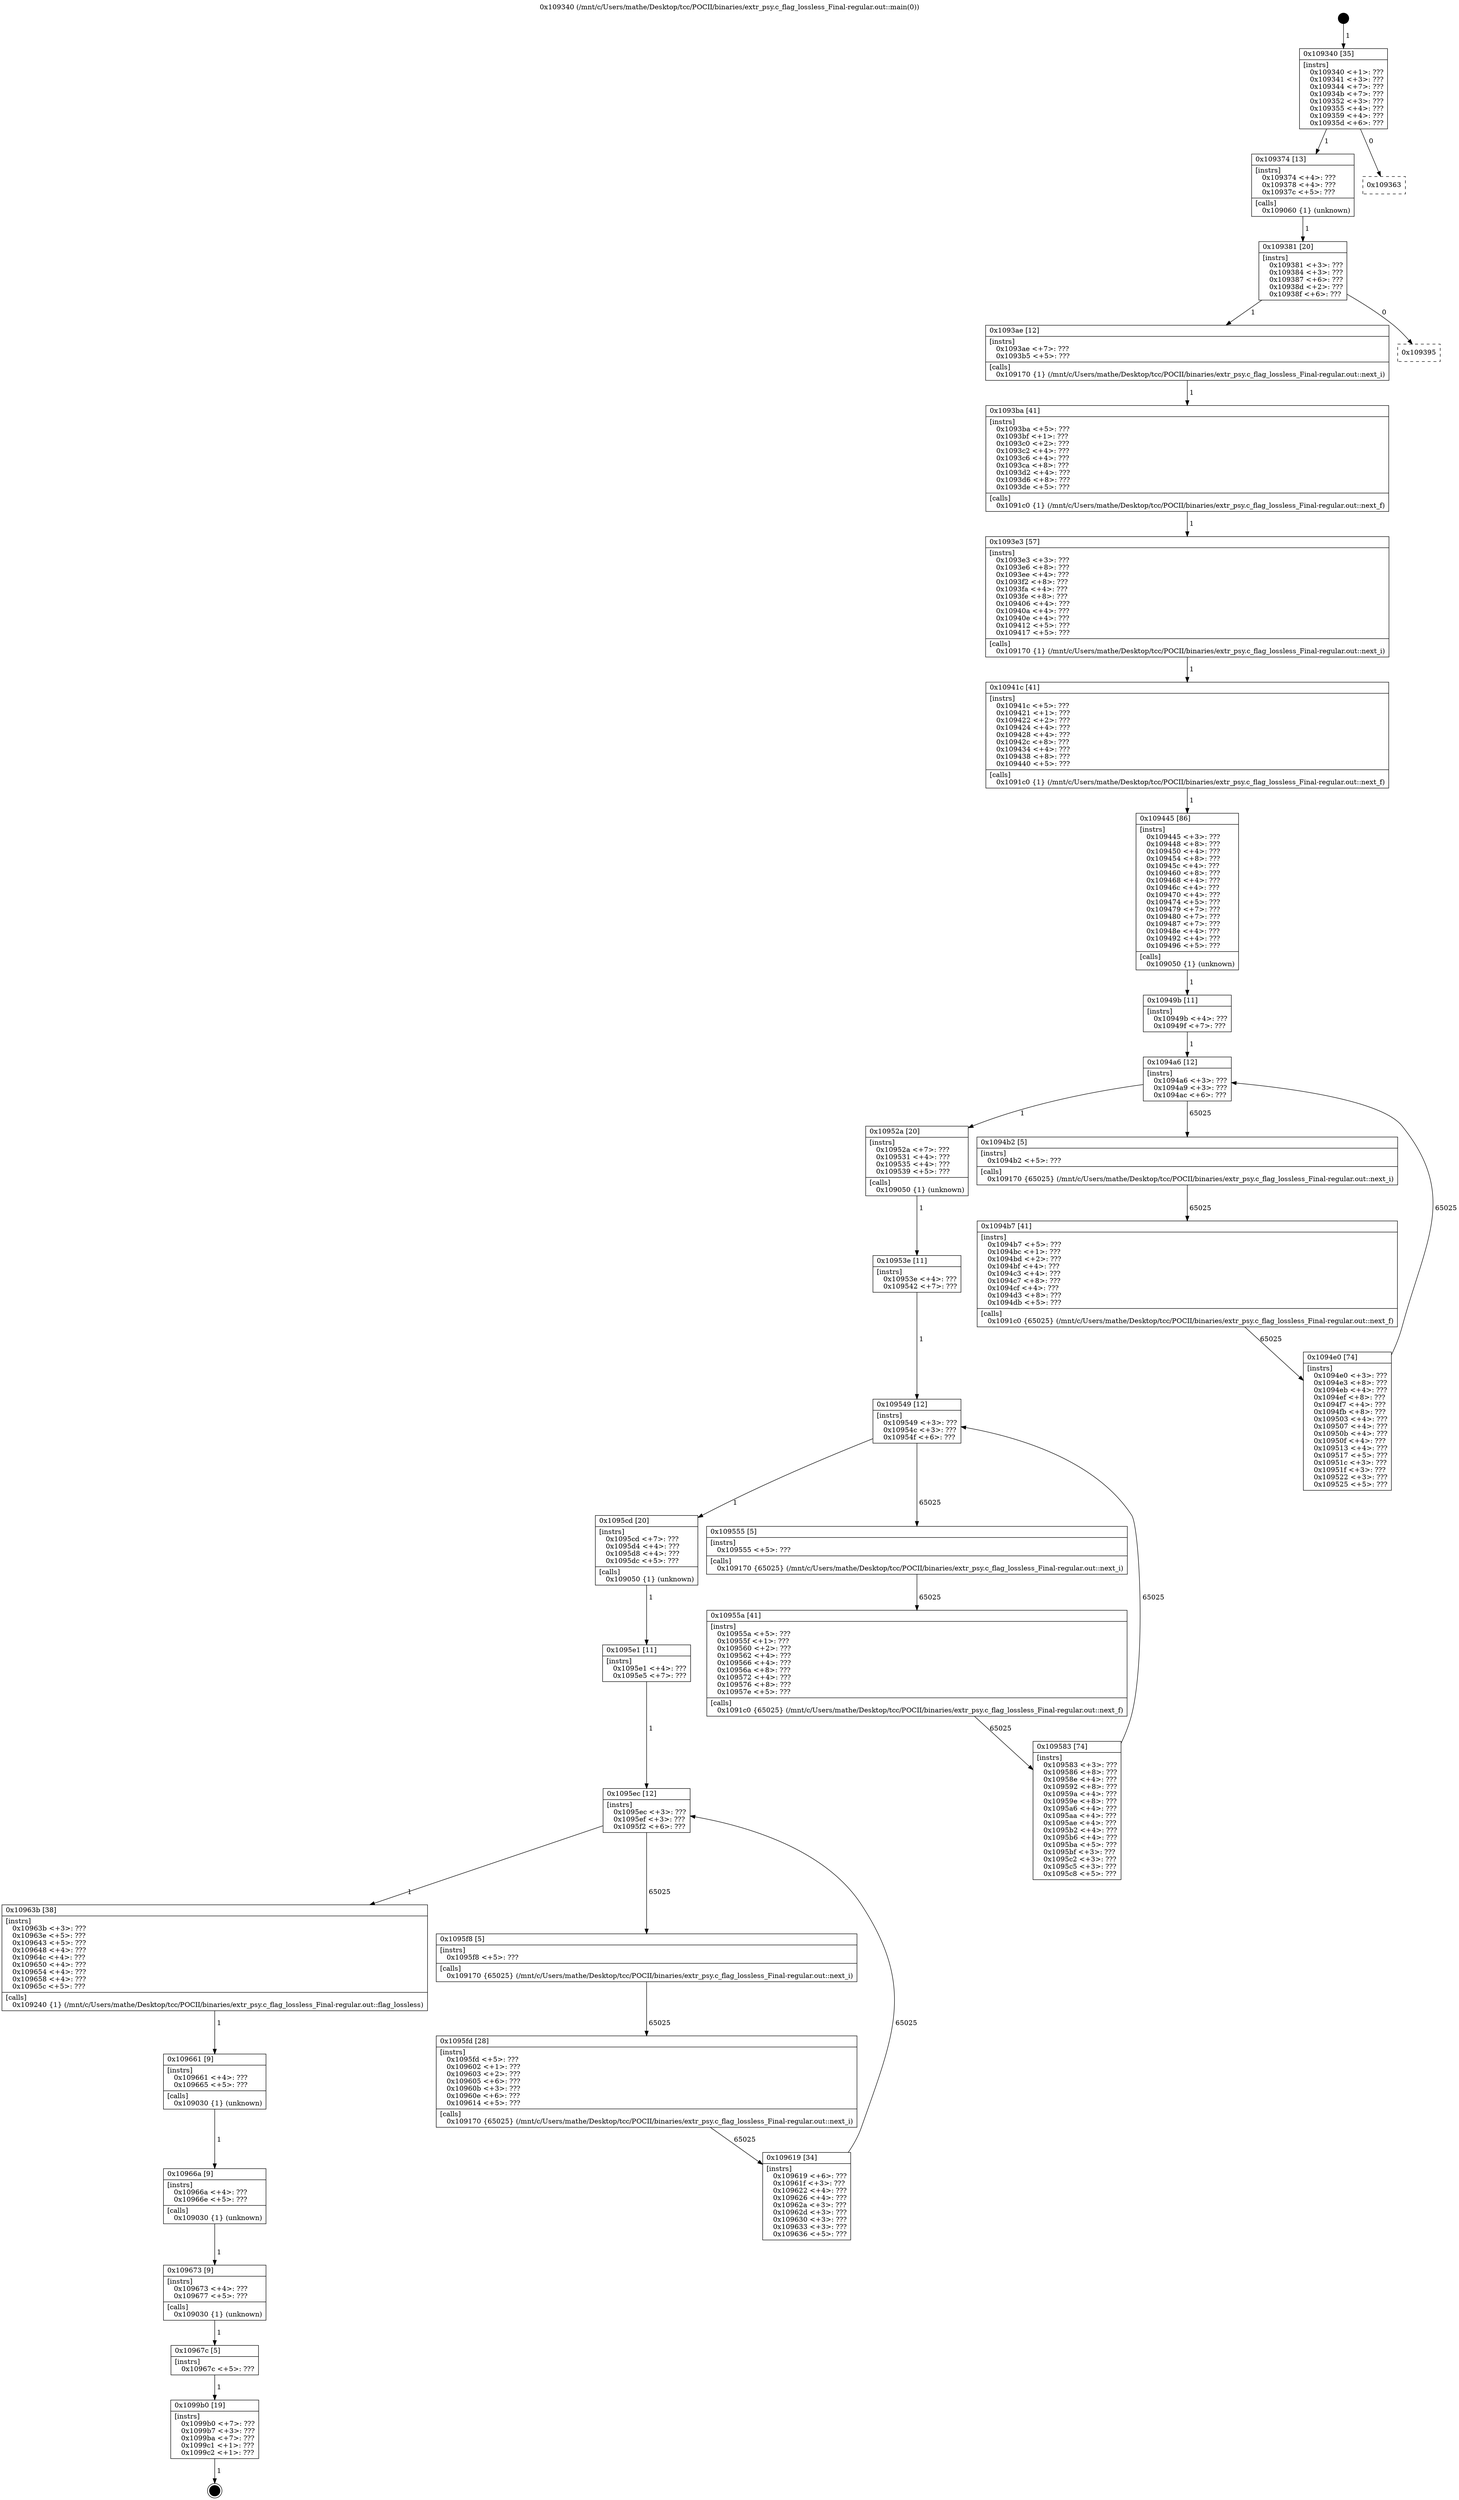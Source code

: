 digraph "0x109340" {
  label = "0x109340 (/mnt/c/Users/mathe/Desktop/tcc/POCII/binaries/extr_psy.c_flag_lossless_Final-regular.out::main(0))"
  labelloc = "t"
  node[shape=record]

  Entry [label="",width=0.3,height=0.3,shape=circle,fillcolor=black,style=filled]
  "0x109340" [label="{
     0x109340 [35]\l
     | [instrs]\l
     &nbsp;&nbsp;0x109340 \<+1\>: ???\l
     &nbsp;&nbsp;0x109341 \<+3\>: ???\l
     &nbsp;&nbsp;0x109344 \<+7\>: ???\l
     &nbsp;&nbsp;0x10934b \<+7\>: ???\l
     &nbsp;&nbsp;0x109352 \<+3\>: ???\l
     &nbsp;&nbsp;0x109355 \<+4\>: ???\l
     &nbsp;&nbsp;0x109359 \<+4\>: ???\l
     &nbsp;&nbsp;0x10935d \<+6\>: ???\l
  }"]
  "0x109374" [label="{
     0x109374 [13]\l
     | [instrs]\l
     &nbsp;&nbsp;0x109374 \<+4\>: ???\l
     &nbsp;&nbsp;0x109378 \<+4\>: ???\l
     &nbsp;&nbsp;0x10937c \<+5\>: ???\l
     | [calls]\l
     &nbsp;&nbsp;0x109060 \{1\} (unknown)\l
  }"]
  "0x109363" [label="{
     0x109363\l
  }", style=dashed]
  "0x109381" [label="{
     0x109381 [20]\l
     | [instrs]\l
     &nbsp;&nbsp;0x109381 \<+3\>: ???\l
     &nbsp;&nbsp;0x109384 \<+3\>: ???\l
     &nbsp;&nbsp;0x109387 \<+6\>: ???\l
     &nbsp;&nbsp;0x10938d \<+2\>: ???\l
     &nbsp;&nbsp;0x10938f \<+6\>: ???\l
  }"]
  "0x1093ae" [label="{
     0x1093ae [12]\l
     | [instrs]\l
     &nbsp;&nbsp;0x1093ae \<+7\>: ???\l
     &nbsp;&nbsp;0x1093b5 \<+5\>: ???\l
     | [calls]\l
     &nbsp;&nbsp;0x109170 \{1\} (/mnt/c/Users/mathe/Desktop/tcc/POCII/binaries/extr_psy.c_flag_lossless_Final-regular.out::next_i)\l
  }"]
  "0x109395" [label="{
     0x109395\l
  }", style=dashed]
  "0x1093ba" [label="{
     0x1093ba [41]\l
     | [instrs]\l
     &nbsp;&nbsp;0x1093ba \<+5\>: ???\l
     &nbsp;&nbsp;0x1093bf \<+1\>: ???\l
     &nbsp;&nbsp;0x1093c0 \<+2\>: ???\l
     &nbsp;&nbsp;0x1093c2 \<+4\>: ???\l
     &nbsp;&nbsp;0x1093c6 \<+4\>: ???\l
     &nbsp;&nbsp;0x1093ca \<+8\>: ???\l
     &nbsp;&nbsp;0x1093d2 \<+4\>: ???\l
     &nbsp;&nbsp;0x1093d6 \<+8\>: ???\l
     &nbsp;&nbsp;0x1093de \<+5\>: ???\l
     | [calls]\l
     &nbsp;&nbsp;0x1091c0 \{1\} (/mnt/c/Users/mathe/Desktop/tcc/POCII/binaries/extr_psy.c_flag_lossless_Final-regular.out::next_f)\l
  }"]
  "0x1093e3" [label="{
     0x1093e3 [57]\l
     | [instrs]\l
     &nbsp;&nbsp;0x1093e3 \<+3\>: ???\l
     &nbsp;&nbsp;0x1093e6 \<+8\>: ???\l
     &nbsp;&nbsp;0x1093ee \<+4\>: ???\l
     &nbsp;&nbsp;0x1093f2 \<+8\>: ???\l
     &nbsp;&nbsp;0x1093fa \<+4\>: ???\l
     &nbsp;&nbsp;0x1093fe \<+8\>: ???\l
     &nbsp;&nbsp;0x109406 \<+4\>: ???\l
     &nbsp;&nbsp;0x10940a \<+4\>: ???\l
     &nbsp;&nbsp;0x10940e \<+4\>: ???\l
     &nbsp;&nbsp;0x109412 \<+5\>: ???\l
     &nbsp;&nbsp;0x109417 \<+5\>: ???\l
     | [calls]\l
     &nbsp;&nbsp;0x109170 \{1\} (/mnt/c/Users/mathe/Desktop/tcc/POCII/binaries/extr_psy.c_flag_lossless_Final-regular.out::next_i)\l
  }"]
  "0x10941c" [label="{
     0x10941c [41]\l
     | [instrs]\l
     &nbsp;&nbsp;0x10941c \<+5\>: ???\l
     &nbsp;&nbsp;0x109421 \<+1\>: ???\l
     &nbsp;&nbsp;0x109422 \<+2\>: ???\l
     &nbsp;&nbsp;0x109424 \<+4\>: ???\l
     &nbsp;&nbsp;0x109428 \<+4\>: ???\l
     &nbsp;&nbsp;0x10942c \<+8\>: ???\l
     &nbsp;&nbsp;0x109434 \<+4\>: ???\l
     &nbsp;&nbsp;0x109438 \<+8\>: ???\l
     &nbsp;&nbsp;0x109440 \<+5\>: ???\l
     | [calls]\l
     &nbsp;&nbsp;0x1091c0 \{1\} (/mnt/c/Users/mathe/Desktop/tcc/POCII/binaries/extr_psy.c_flag_lossless_Final-regular.out::next_f)\l
  }"]
  "0x109445" [label="{
     0x109445 [86]\l
     | [instrs]\l
     &nbsp;&nbsp;0x109445 \<+3\>: ???\l
     &nbsp;&nbsp;0x109448 \<+8\>: ???\l
     &nbsp;&nbsp;0x109450 \<+4\>: ???\l
     &nbsp;&nbsp;0x109454 \<+8\>: ???\l
     &nbsp;&nbsp;0x10945c \<+4\>: ???\l
     &nbsp;&nbsp;0x109460 \<+8\>: ???\l
     &nbsp;&nbsp;0x109468 \<+4\>: ???\l
     &nbsp;&nbsp;0x10946c \<+4\>: ???\l
     &nbsp;&nbsp;0x109470 \<+4\>: ???\l
     &nbsp;&nbsp;0x109474 \<+5\>: ???\l
     &nbsp;&nbsp;0x109479 \<+7\>: ???\l
     &nbsp;&nbsp;0x109480 \<+7\>: ???\l
     &nbsp;&nbsp;0x109487 \<+7\>: ???\l
     &nbsp;&nbsp;0x10948e \<+4\>: ???\l
     &nbsp;&nbsp;0x109492 \<+4\>: ???\l
     &nbsp;&nbsp;0x109496 \<+5\>: ???\l
     | [calls]\l
     &nbsp;&nbsp;0x109050 \{1\} (unknown)\l
  }"]
  "0x1094a6" [label="{
     0x1094a6 [12]\l
     | [instrs]\l
     &nbsp;&nbsp;0x1094a6 \<+3\>: ???\l
     &nbsp;&nbsp;0x1094a9 \<+3\>: ???\l
     &nbsp;&nbsp;0x1094ac \<+6\>: ???\l
  }"]
  "0x10952a" [label="{
     0x10952a [20]\l
     | [instrs]\l
     &nbsp;&nbsp;0x10952a \<+7\>: ???\l
     &nbsp;&nbsp;0x109531 \<+4\>: ???\l
     &nbsp;&nbsp;0x109535 \<+4\>: ???\l
     &nbsp;&nbsp;0x109539 \<+5\>: ???\l
     | [calls]\l
     &nbsp;&nbsp;0x109050 \{1\} (unknown)\l
  }"]
  "0x1094b2" [label="{
     0x1094b2 [5]\l
     | [instrs]\l
     &nbsp;&nbsp;0x1094b2 \<+5\>: ???\l
     | [calls]\l
     &nbsp;&nbsp;0x109170 \{65025\} (/mnt/c/Users/mathe/Desktop/tcc/POCII/binaries/extr_psy.c_flag_lossless_Final-regular.out::next_i)\l
  }"]
  "0x1094b7" [label="{
     0x1094b7 [41]\l
     | [instrs]\l
     &nbsp;&nbsp;0x1094b7 \<+5\>: ???\l
     &nbsp;&nbsp;0x1094bc \<+1\>: ???\l
     &nbsp;&nbsp;0x1094bd \<+2\>: ???\l
     &nbsp;&nbsp;0x1094bf \<+4\>: ???\l
     &nbsp;&nbsp;0x1094c3 \<+4\>: ???\l
     &nbsp;&nbsp;0x1094c7 \<+8\>: ???\l
     &nbsp;&nbsp;0x1094cf \<+4\>: ???\l
     &nbsp;&nbsp;0x1094d3 \<+8\>: ???\l
     &nbsp;&nbsp;0x1094db \<+5\>: ???\l
     | [calls]\l
     &nbsp;&nbsp;0x1091c0 \{65025\} (/mnt/c/Users/mathe/Desktop/tcc/POCII/binaries/extr_psy.c_flag_lossless_Final-regular.out::next_f)\l
  }"]
  "0x1094e0" [label="{
     0x1094e0 [74]\l
     | [instrs]\l
     &nbsp;&nbsp;0x1094e0 \<+3\>: ???\l
     &nbsp;&nbsp;0x1094e3 \<+8\>: ???\l
     &nbsp;&nbsp;0x1094eb \<+4\>: ???\l
     &nbsp;&nbsp;0x1094ef \<+8\>: ???\l
     &nbsp;&nbsp;0x1094f7 \<+4\>: ???\l
     &nbsp;&nbsp;0x1094fb \<+8\>: ???\l
     &nbsp;&nbsp;0x109503 \<+4\>: ???\l
     &nbsp;&nbsp;0x109507 \<+4\>: ???\l
     &nbsp;&nbsp;0x10950b \<+4\>: ???\l
     &nbsp;&nbsp;0x10950f \<+4\>: ???\l
     &nbsp;&nbsp;0x109513 \<+4\>: ???\l
     &nbsp;&nbsp;0x109517 \<+5\>: ???\l
     &nbsp;&nbsp;0x10951c \<+3\>: ???\l
     &nbsp;&nbsp;0x10951f \<+3\>: ???\l
     &nbsp;&nbsp;0x109522 \<+3\>: ???\l
     &nbsp;&nbsp;0x109525 \<+5\>: ???\l
  }"]
  "0x10949b" [label="{
     0x10949b [11]\l
     | [instrs]\l
     &nbsp;&nbsp;0x10949b \<+4\>: ???\l
     &nbsp;&nbsp;0x10949f \<+7\>: ???\l
  }"]
  "0x109549" [label="{
     0x109549 [12]\l
     | [instrs]\l
     &nbsp;&nbsp;0x109549 \<+3\>: ???\l
     &nbsp;&nbsp;0x10954c \<+3\>: ???\l
     &nbsp;&nbsp;0x10954f \<+6\>: ???\l
  }"]
  "0x1095cd" [label="{
     0x1095cd [20]\l
     | [instrs]\l
     &nbsp;&nbsp;0x1095cd \<+7\>: ???\l
     &nbsp;&nbsp;0x1095d4 \<+4\>: ???\l
     &nbsp;&nbsp;0x1095d8 \<+4\>: ???\l
     &nbsp;&nbsp;0x1095dc \<+5\>: ???\l
     | [calls]\l
     &nbsp;&nbsp;0x109050 \{1\} (unknown)\l
  }"]
  "0x109555" [label="{
     0x109555 [5]\l
     | [instrs]\l
     &nbsp;&nbsp;0x109555 \<+5\>: ???\l
     | [calls]\l
     &nbsp;&nbsp;0x109170 \{65025\} (/mnt/c/Users/mathe/Desktop/tcc/POCII/binaries/extr_psy.c_flag_lossless_Final-regular.out::next_i)\l
  }"]
  "0x10955a" [label="{
     0x10955a [41]\l
     | [instrs]\l
     &nbsp;&nbsp;0x10955a \<+5\>: ???\l
     &nbsp;&nbsp;0x10955f \<+1\>: ???\l
     &nbsp;&nbsp;0x109560 \<+2\>: ???\l
     &nbsp;&nbsp;0x109562 \<+4\>: ???\l
     &nbsp;&nbsp;0x109566 \<+4\>: ???\l
     &nbsp;&nbsp;0x10956a \<+8\>: ???\l
     &nbsp;&nbsp;0x109572 \<+4\>: ???\l
     &nbsp;&nbsp;0x109576 \<+8\>: ???\l
     &nbsp;&nbsp;0x10957e \<+5\>: ???\l
     | [calls]\l
     &nbsp;&nbsp;0x1091c0 \{65025\} (/mnt/c/Users/mathe/Desktop/tcc/POCII/binaries/extr_psy.c_flag_lossless_Final-regular.out::next_f)\l
  }"]
  "0x109583" [label="{
     0x109583 [74]\l
     | [instrs]\l
     &nbsp;&nbsp;0x109583 \<+3\>: ???\l
     &nbsp;&nbsp;0x109586 \<+8\>: ???\l
     &nbsp;&nbsp;0x10958e \<+4\>: ???\l
     &nbsp;&nbsp;0x109592 \<+8\>: ???\l
     &nbsp;&nbsp;0x10959a \<+4\>: ???\l
     &nbsp;&nbsp;0x10959e \<+8\>: ???\l
     &nbsp;&nbsp;0x1095a6 \<+4\>: ???\l
     &nbsp;&nbsp;0x1095aa \<+4\>: ???\l
     &nbsp;&nbsp;0x1095ae \<+4\>: ???\l
     &nbsp;&nbsp;0x1095b2 \<+4\>: ???\l
     &nbsp;&nbsp;0x1095b6 \<+4\>: ???\l
     &nbsp;&nbsp;0x1095ba \<+5\>: ???\l
     &nbsp;&nbsp;0x1095bf \<+3\>: ???\l
     &nbsp;&nbsp;0x1095c2 \<+3\>: ???\l
     &nbsp;&nbsp;0x1095c5 \<+3\>: ???\l
     &nbsp;&nbsp;0x1095c8 \<+5\>: ???\l
  }"]
  "0x10953e" [label="{
     0x10953e [11]\l
     | [instrs]\l
     &nbsp;&nbsp;0x10953e \<+4\>: ???\l
     &nbsp;&nbsp;0x109542 \<+7\>: ???\l
  }"]
  "0x1095ec" [label="{
     0x1095ec [12]\l
     | [instrs]\l
     &nbsp;&nbsp;0x1095ec \<+3\>: ???\l
     &nbsp;&nbsp;0x1095ef \<+3\>: ???\l
     &nbsp;&nbsp;0x1095f2 \<+6\>: ???\l
  }"]
  "0x10963b" [label="{
     0x10963b [38]\l
     | [instrs]\l
     &nbsp;&nbsp;0x10963b \<+3\>: ???\l
     &nbsp;&nbsp;0x10963e \<+5\>: ???\l
     &nbsp;&nbsp;0x109643 \<+5\>: ???\l
     &nbsp;&nbsp;0x109648 \<+4\>: ???\l
     &nbsp;&nbsp;0x10964c \<+4\>: ???\l
     &nbsp;&nbsp;0x109650 \<+4\>: ???\l
     &nbsp;&nbsp;0x109654 \<+4\>: ???\l
     &nbsp;&nbsp;0x109658 \<+4\>: ???\l
     &nbsp;&nbsp;0x10965c \<+5\>: ???\l
     | [calls]\l
     &nbsp;&nbsp;0x109240 \{1\} (/mnt/c/Users/mathe/Desktop/tcc/POCII/binaries/extr_psy.c_flag_lossless_Final-regular.out::flag_lossless)\l
  }"]
  "0x1095f8" [label="{
     0x1095f8 [5]\l
     | [instrs]\l
     &nbsp;&nbsp;0x1095f8 \<+5\>: ???\l
     | [calls]\l
     &nbsp;&nbsp;0x109170 \{65025\} (/mnt/c/Users/mathe/Desktop/tcc/POCII/binaries/extr_psy.c_flag_lossless_Final-regular.out::next_i)\l
  }"]
  "0x1095fd" [label="{
     0x1095fd [28]\l
     | [instrs]\l
     &nbsp;&nbsp;0x1095fd \<+5\>: ???\l
     &nbsp;&nbsp;0x109602 \<+1\>: ???\l
     &nbsp;&nbsp;0x109603 \<+2\>: ???\l
     &nbsp;&nbsp;0x109605 \<+6\>: ???\l
     &nbsp;&nbsp;0x10960b \<+3\>: ???\l
     &nbsp;&nbsp;0x10960e \<+6\>: ???\l
     &nbsp;&nbsp;0x109614 \<+5\>: ???\l
     | [calls]\l
     &nbsp;&nbsp;0x109170 \{65025\} (/mnt/c/Users/mathe/Desktop/tcc/POCII/binaries/extr_psy.c_flag_lossless_Final-regular.out::next_i)\l
  }"]
  "0x109619" [label="{
     0x109619 [34]\l
     | [instrs]\l
     &nbsp;&nbsp;0x109619 \<+6\>: ???\l
     &nbsp;&nbsp;0x10961f \<+3\>: ???\l
     &nbsp;&nbsp;0x109622 \<+4\>: ???\l
     &nbsp;&nbsp;0x109626 \<+4\>: ???\l
     &nbsp;&nbsp;0x10962a \<+3\>: ???\l
     &nbsp;&nbsp;0x10962d \<+3\>: ???\l
     &nbsp;&nbsp;0x109630 \<+3\>: ???\l
     &nbsp;&nbsp;0x109633 \<+3\>: ???\l
     &nbsp;&nbsp;0x109636 \<+5\>: ???\l
  }"]
  "0x1095e1" [label="{
     0x1095e1 [11]\l
     | [instrs]\l
     &nbsp;&nbsp;0x1095e1 \<+4\>: ???\l
     &nbsp;&nbsp;0x1095e5 \<+7\>: ???\l
  }"]
  "0x109661" [label="{
     0x109661 [9]\l
     | [instrs]\l
     &nbsp;&nbsp;0x109661 \<+4\>: ???\l
     &nbsp;&nbsp;0x109665 \<+5\>: ???\l
     | [calls]\l
     &nbsp;&nbsp;0x109030 \{1\} (unknown)\l
  }"]
  "0x10966a" [label="{
     0x10966a [9]\l
     | [instrs]\l
     &nbsp;&nbsp;0x10966a \<+4\>: ???\l
     &nbsp;&nbsp;0x10966e \<+5\>: ???\l
     | [calls]\l
     &nbsp;&nbsp;0x109030 \{1\} (unknown)\l
  }"]
  "0x109673" [label="{
     0x109673 [9]\l
     | [instrs]\l
     &nbsp;&nbsp;0x109673 \<+4\>: ???\l
     &nbsp;&nbsp;0x109677 \<+5\>: ???\l
     | [calls]\l
     &nbsp;&nbsp;0x109030 \{1\} (unknown)\l
  }"]
  "0x10967c" [label="{
     0x10967c [5]\l
     | [instrs]\l
     &nbsp;&nbsp;0x10967c \<+5\>: ???\l
  }"]
  "0x1099b0" [label="{
     0x1099b0 [19]\l
     | [instrs]\l
     &nbsp;&nbsp;0x1099b0 \<+7\>: ???\l
     &nbsp;&nbsp;0x1099b7 \<+3\>: ???\l
     &nbsp;&nbsp;0x1099ba \<+7\>: ???\l
     &nbsp;&nbsp;0x1099c1 \<+1\>: ???\l
     &nbsp;&nbsp;0x1099c2 \<+1\>: ???\l
  }"]
  Exit [label="",width=0.3,height=0.3,shape=circle,fillcolor=black,style=filled,peripheries=2]
  Entry -> "0x109340" [label=" 1"]
  "0x109340" -> "0x109374" [label=" 1"]
  "0x109340" -> "0x109363" [label=" 0"]
  "0x109374" -> "0x109381" [label=" 1"]
  "0x109381" -> "0x1093ae" [label=" 1"]
  "0x109381" -> "0x109395" [label=" 0"]
  "0x1093ae" -> "0x1093ba" [label=" 1"]
  "0x1093ba" -> "0x1093e3" [label=" 1"]
  "0x1093e3" -> "0x10941c" [label=" 1"]
  "0x10941c" -> "0x109445" [label=" 1"]
  "0x109445" -> "0x10949b" [label=" 1"]
  "0x1094a6" -> "0x10952a" [label=" 1"]
  "0x1094a6" -> "0x1094b2" [label=" 65025"]
  "0x1094b2" -> "0x1094b7" [label=" 65025"]
  "0x1094b7" -> "0x1094e0" [label=" 65025"]
  "0x10949b" -> "0x1094a6" [label=" 1"]
  "0x1094e0" -> "0x1094a6" [label=" 65025"]
  "0x10952a" -> "0x10953e" [label=" 1"]
  "0x109549" -> "0x1095cd" [label=" 1"]
  "0x109549" -> "0x109555" [label=" 65025"]
  "0x109555" -> "0x10955a" [label=" 65025"]
  "0x10955a" -> "0x109583" [label=" 65025"]
  "0x10953e" -> "0x109549" [label=" 1"]
  "0x109583" -> "0x109549" [label=" 65025"]
  "0x1095cd" -> "0x1095e1" [label=" 1"]
  "0x1095ec" -> "0x10963b" [label=" 1"]
  "0x1095ec" -> "0x1095f8" [label=" 65025"]
  "0x1095f8" -> "0x1095fd" [label=" 65025"]
  "0x1095fd" -> "0x109619" [label=" 65025"]
  "0x1095e1" -> "0x1095ec" [label=" 1"]
  "0x109619" -> "0x1095ec" [label=" 65025"]
  "0x10963b" -> "0x109661" [label=" 1"]
  "0x109661" -> "0x10966a" [label=" 1"]
  "0x10966a" -> "0x109673" [label=" 1"]
  "0x109673" -> "0x10967c" [label=" 1"]
  "0x10967c" -> "0x1099b0" [label=" 1"]
  "0x1099b0" -> Exit [label=" 1"]
}
